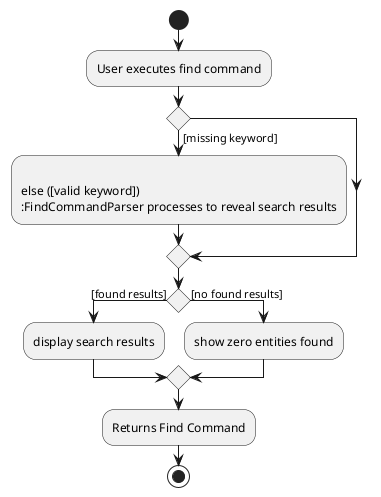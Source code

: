 @startuml

start
:User executes find command;

if () then ([missing keyword])
:
else ([valid keyword])
:FindCommandParser processes to reveal search results;
endif

if () then ([found results])
:display search results;
else ([no found results])
:show zero entities found;
endif

:Returns Find Command;

stop

@enduml
